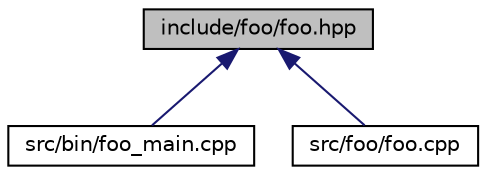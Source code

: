 digraph "include/foo/foo.hpp"
{
 // LATEX_PDF_SIZE
  edge [fontname="Helvetica",fontsize="10",labelfontname="Helvetica",labelfontsize="10"];
  node [fontname="Helvetica",fontsize="10",shape=record];
  Node1 [label="include/foo/foo.hpp",height=0.2,width=0.4,color="black", fillcolor="grey75", style="filled", fontcolor="black",tooltip="Header file for the foo::bar(int) function."];
  Node1 -> Node2 [dir="back",color="midnightblue",fontsize="10",style="solid",fontname="Helvetica"];
  Node2 [label="src/bin/foo_main.cpp",height=0.2,width=0.4,color="black", fillcolor="white", style="filled",URL="$foo__main_8cpp.html",tooltip="Executable using the foo::bar(int) function."];
  Node1 -> Node3 [dir="back",color="midnightblue",fontsize="10",style="solid",fontname="Helvetica"];
  Node3 [label="src/foo/foo.cpp",height=0.2,width=0.4,color="black", fillcolor="white", style="filled",URL="$foo_8cpp.html",tooltip="Implemenation file for the foo::bar(int) function."];
}
